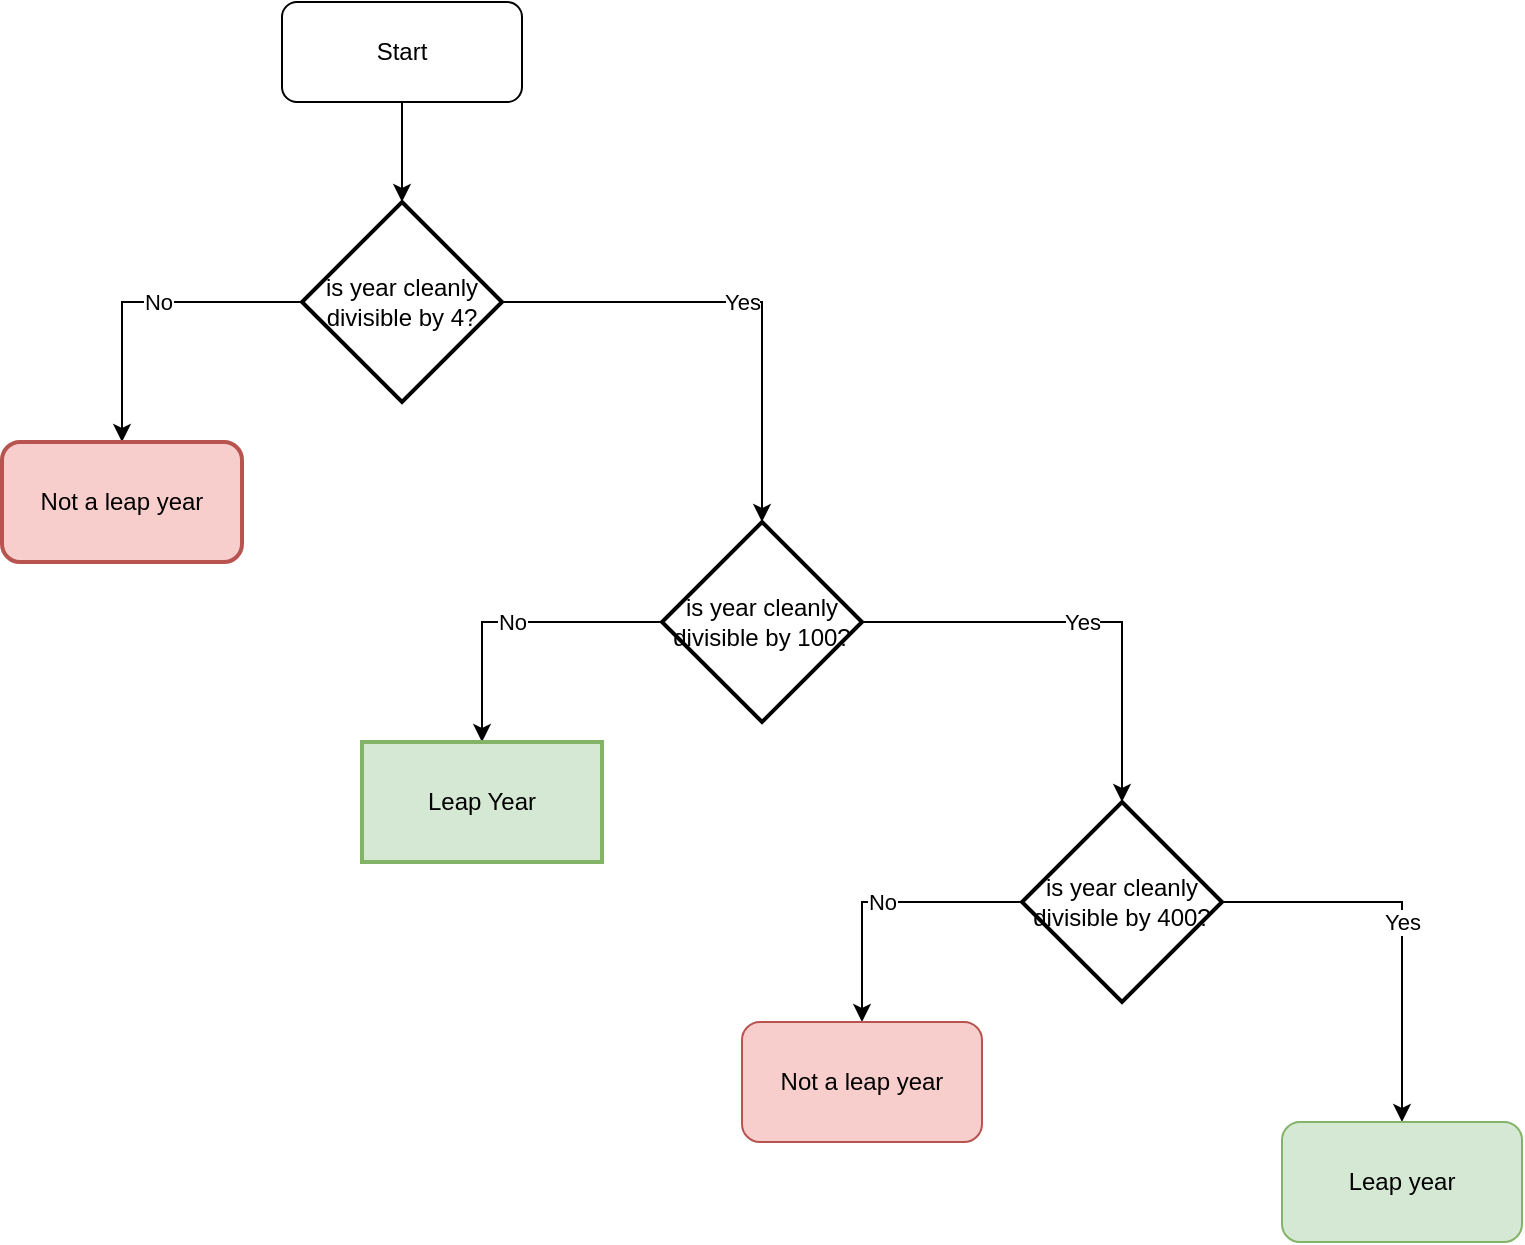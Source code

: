 <mxfile version="22.0.4" type="device">
  <diagram id="C5RBs43oDa-KdzZeNtuy" name="Page-1">
    <mxGraphModel dx="1877" dy="647" grid="1" gridSize="10" guides="1" tooltips="1" connect="1" arrows="1" fold="1" page="1" pageScale="1" pageWidth="827" pageHeight="1169" math="0" shadow="0">
      <root>
        <mxCell id="WIyWlLk6GJQsqaUBKTNV-0" />
        <mxCell id="WIyWlLk6GJQsqaUBKTNV-1" parent="WIyWlLk6GJQsqaUBKTNV-0" />
        <mxCell id="fwqIISZKZRSPrbPEB3uj-13" value="Start" style="rounded=1;whiteSpace=wrap;html=1;" vertex="1" parent="WIyWlLk6GJQsqaUBKTNV-1">
          <mxGeometry x="40" width="120" height="50" as="geometry" />
        </mxCell>
        <mxCell id="fwqIISZKZRSPrbPEB3uj-16" value="Yes" style="edgeStyle=orthogonalEdgeStyle;rounded=0;orthogonalLoop=1;jettySize=auto;html=1;" edge="1" parent="WIyWlLk6GJQsqaUBKTNV-1" source="fwqIISZKZRSPrbPEB3uj-14" target="fwqIISZKZRSPrbPEB3uj-15">
          <mxGeometry relative="1" as="geometry" />
        </mxCell>
        <mxCell id="fwqIISZKZRSPrbPEB3uj-18" value="No" style="edgeStyle=orthogonalEdgeStyle;rounded=0;orthogonalLoop=1;jettySize=auto;html=1;" edge="1" parent="WIyWlLk6GJQsqaUBKTNV-1" source="fwqIISZKZRSPrbPEB3uj-14" target="fwqIISZKZRSPrbPEB3uj-17">
          <mxGeometry x="-0.091" relative="1" as="geometry">
            <mxPoint as="offset" />
          </mxGeometry>
        </mxCell>
        <mxCell id="fwqIISZKZRSPrbPEB3uj-14" value="is year cleanly divisible by 4?" style="strokeWidth=2;html=1;shape=mxgraph.flowchart.decision;whiteSpace=wrap;" vertex="1" parent="WIyWlLk6GJQsqaUBKTNV-1">
          <mxGeometry x="50" y="100" width="100" height="100" as="geometry" />
        </mxCell>
        <mxCell id="fwqIISZKZRSPrbPEB3uj-21" value="No" style="edgeStyle=orthogonalEdgeStyle;rounded=0;orthogonalLoop=1;jettySize=auto;html=1;" edge="1" parent="WIyWlLk6GJQsqaUBKTNV-1" source="fwqIISZKZRSPrbPEB3uj-15" target="fwqIISZKZRSPrbPEB3uj-20">
          <mxGeometry relative="1" as="geometry" />
        </mxCell>
        <mxCell id="fwqIISZKZRSPrbPEB3uj-23" value="Yes" style="edgeStyle=orthogonalEdgeStyle;rounded=0;orthogonalLoop=1;jettySize=auto;html=1;" edge="1" parent="WIyWlLk6GJQsqaUBKTNV-1" source="fwqIISZKZRSPrbPEB3uj-15" target="fwqIISZKZRSPrbPEB3uj-22">
          <mxGeometry relative="1" as="geometry" />
        </mxCell>
        <mxCell id="fwqIISZKZRSPrbPEB3uj-15" value="is year cleanly divisible by 100?" style="strokeWidth=2;html=1;shape=mxgraph.flowchart.decision;whiteSpace=wrap;" vertex="1" parent="WIyWlLk6GJQsqaUBKTNV-1">
          <mxGeometry x="230" y="260" width="100" height="100" as="geometry" />
        </mxCell>
        <mxCell id="fwqIISZKZRSPrbPEB3uj-17" value="Not a leap year" style="rounded=1;whiteSpace=wrap;html=1;strokeWidth=2;fillColor=#f8cecc;strokeColor=#b85450;" vertex="1" parent="WIyWlLk6GJQsqaUBKTNV-1">
          <mxGeometry x="-100" y="220" width="120" height="60" as="geometry" />
        </mxCell>
        <mxCell id="fwqIISZKZRSPrbPEB3uj-19" value="" style="endArrow=classic;html=1;rounded=0;" edge="1" parent="WIyWlLk6GJQsqaUBKTNV-1" source="fwqIISZKZRSPrbPEB3uj-13" target="fwqIISZKZRSPrbPEB3uj-14">
          <mxGeometry width="50" height="50" relative="1" as="geometry">
            <mxPoint x="390" y="360" as="sourcePoint" />
            <mxPoint x="440" y="310" as="targetPoint" />
          </mxGeometry>
        </mxCell>
        <mxCell id="fwqIISZKZRSPrbPEB3uj-20" value="Leap Year" style="whiteSpace=wrap;html=1;strokeWidth=2;fillColor=#d5e8d4;strokeColor=#82b366;" vertex="1" parent="WIyWlLk6GJQsqaUBKTNV-1">
          <mxGeometry x="80" y="370" width="120" height="60" as="geometry" />
        </mxCell>
        <mxCell id="fwqIISZKZRSPrbPEB3uj-27" value="No" style="edgeStyle=orthogonalEdgeStyle;rounded=0;orthogonalLoop=1;jettySize=auto;html=1;" edge="1" parent="WIyWlLk6GJQsqaUBKTNV-1" source="fwqIISZKZRSPrbPEB3uj-22" target="fwqIISZKZRSPrbPEB3uj-26">
          <mxGeometry relative="1" as="geometry" />
        </mxCell>
        <mxCell id="fwqIISZKZRSPrbPEB3uj-28" value="Yes" style="edgeStyle=orthogonalEdgeStyle;rounded=0;orthogonalLoop=1;jettySize=auto;html=1;entryX=0.5;entryY=0;entryDx=0;entryDy=0;" edge="1" parent="WIyWlLk6GJQsqaUBKTNV-1" source="fwqIISZKZRSPrbPEB3uj-22" target="fwqIISZKZRSPrbPEB3uj-25">
          <mxGeometry relative="1" as="geometry" />
        </mxCell>
        <mxCell id="fwqIISZKZRSPrbPEB3uj-22" value="is year cleanly divisible by 400?" style="strokeWidth=2;html=1;shape=mxgraph.flowchart.decision;whiteSpace=wrap;" vertex="1" parent="WIyWlLk6GJQsqaUBKTNV-1">
          <mxGeometry x="410" y="400" width="100" height="100" as="geometry" />
        </mxCell>
        <mxCell id="fwqIISZKZRSPrbPEB3uj-25" value="Leap year" style="rounded=1;whiteSpace=wrap;html=1;fillColor=#d5e8d4;strokeColor=#82b366;" vertex="1" parent="WIyWlLk6GJQsqaUBKTNV-1">
          <mxGeometry x="540" y="560" width="120" height="60" as="geometry" />
        </mxCell>
        <mxCell id="fwqIISZKZRSPrbPEB3uj-26" value="Not a leap year" style="rounded=1;whiteSpace=wrap;html=1;fillColor=#f8cecc;strokeColor=#b85450;" vertex="1" parent="WIyWlLk6GJQsqaUBKTNV-1">
          <mxGeometry x="270" y="510" width="120" height="60" as="geometry" />
        </mxCell>
      </root>
    </mxGraphModel>
  </diagram>
</mxfile>
